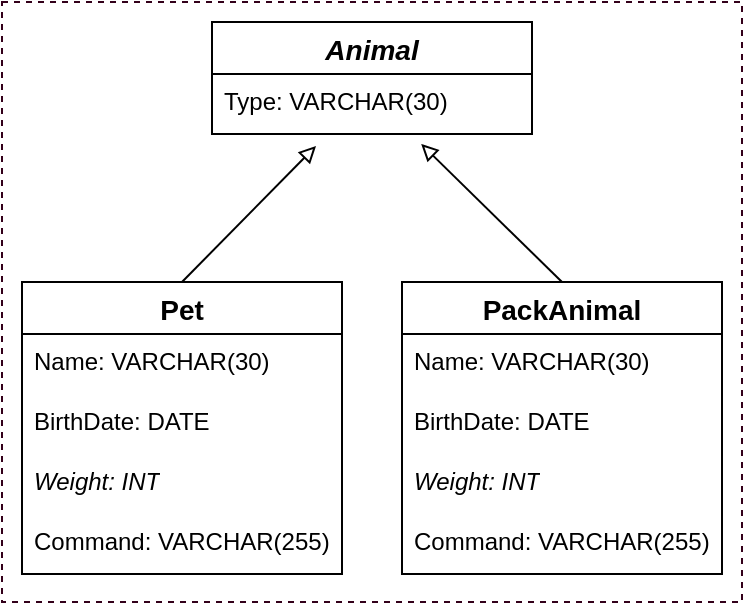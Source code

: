 <mxfile version="26.0.1">
  <diagram name="Страница — 1" id="e56_tDvbDJAxPdFa5W4l">
    <mxGraphModel dx="1107" dy="1676" grid="1" gridSize="10" guides="1" tooltips="1" connect="1" arrows="1" fold="1" page="1" pageScale="1" pageWidth="827" pageHeight="1169" background="#FFFFFF" math="0" shadow="0">
      <root>
        <mxCell id="0" />
        <mxCell id="1" parent="0" />
        <mxCell id="DExXCYm8qSgOYzBsTQT8-108" value="" style="rounded=0;whiteSpace=wrap;html=1;dashed=1;strokeColor=#33001A;fillColor=none;" parent="1" vertex="1">
          <mxGeometry x="450" y="-20" width="370" height="300" as="geometry" />
        </mxCell>
        <mxCell id="Av4LHCbmZnJE8_MoDONW-1" value="Animal" style="swimlane;fontStyle=3;childLayout=stackLayout;horizontal=1;startSize=26;horizontalStack=0;resizeParent=1;resizeParentMax=0;resizeLast=0;collapsible=1;marginBottom=0;align=center;fontSize=14;" parent="1" vertex="1">
          <mxGeometry x="555" y="-10" width="160" height="56" as="geometry" />
        </mxCell>
        <mxCell id="Av4LHCbmZnJE8_MoDONW-6" value="Type: VARCHAR(30)" style="text;strokeColor=none;fillColor=none;spacingLeft=4;spacingRight=4;overflow=hidden;rotatable=0;points=[[0,0.5],[1,0.5]];portConstraint=eastwest;fontSize=12;whiteSpace=wrap;html=1;" parent="Av4LHCbmZnJE8_MoDONW-1" vertex="1">
          <mxGeometry y="26" width="160" height="30" as="geometry" />
        </mxCell>
        <mxCell id="Av4LHCbmZnJE8_MoDONW-5" value="Pet" style="swimlane;fontStyle=1;childLayout=stackLayout;horizontal=1;startSize=26;horizontalStack=0;resizeParent=1;resizeParentMax=0;resizeLast=0;collapsible=1;marginBottom=0;align=center;fontSize=14;" parent="1" vertex="1">
          <mxGeometry x="460" y="120" width="160" height="146" as="geometry" />
        </mxCell>
        <mxCell id="Av4LHCbmZnJE8_MoDONW-7" value="Name: VARCHAR(30)" style="text;strokeColor=none;fillColor=none;spacingLeft=4;spacingRight=4;overflow=hidden;rotatable=0;points=[[0,0.5],[1,0.5]];portConstraint=eastwest;fontSize=12;whiteSpace=wrap;html=1;" parent="Av4LHCbmZnJE8_MoDONW-5" vertex="1">
          <mxGeometry y="26" width="160" height="30" as="geometry" />
        </mxCell>
        <mxCell id="Av4LHCbmZnJE8_MoDONW-8" value="BirthDate: DATE" style="text;strokeColor=none;fillColor=none;spacingLeft=4;spacingRight=4;overflow=hidden;rotatable=0;points=[[0,0.5],[1,0.5]];portConstraint=eastwest;fontSize=12;whiteSpace=wrap;html=1;" parent="Av4LHCbmZnJE8_MoDONW-5" vertex="1">
          <mxGeometry y="56" width="160" height="30" as="geometry" />
        </mxCell>
        <mxCell id="Av4LHCbmZnJE8_MoDONW-3" value="&lt;i&gt;Weight: INT&lt;/i&gt;" style="text;strokeColor=none;fillColor=none;spacingLeft=4;spacingRight=4;overflow=hidden;rotatable=0;points=[[0,0.5],[1,0.5]];portConstraint=eastwest;fontSize=12;whiteSpace=wrap;html=1;" parent="Av4LHCbmZnJE8_MoDONW-5" vertex="1">
          <mxGeometry y="86" width="160" height="30" as="geometry" />
        </mxCell>
        <mxCell id="Av4LHCbmZnJE8_MoDONW-9" value="Command: VARCHAR(255)" style="text;strokeColor=none;fillColor=none;spacingLeft=4;spacingRight=4;overflow=hidden;rotatable=0;points=[[0,0.5],[1,0.5]];portConstraint=eastwest;fontSize=12;whiteSpace=wrap;html=1;" parent="Av4LHCbmZnJE8_MoDONW-5" vertex="1">
          <mxGeometry y="116" width="160" height="30" as="geometry" />
        </mxCell>
        <mxCell id="Av4LHCbmZnJE8_MoDONW-10" value="PackAnimal" style="swimlane;fontStyle=1;childLayout=stackLayout;horizontal=1;startSize=26;horizontalStack=0;resizeParent=1;resizeParentMax=0;resizeLast=0;collapsible=1;marginBottom=0;align=center;fontSize=14;" parent="1" vertex="1">
          <mxGeometry x="650" y="120" width="160" height="146" as="geometry" />
        </mxCell>
        <mxCell id="Av4LHCbmZnJE8_MoDONW-12" value="Name: VARCHAR(30)" style="text;strokeColor=none;fillColor=none;spacingLeft=4;spacingRight=4;overflow=hidden;rotatable=0;points=[[0,0.5],[1,0.5]];portConstraint=eastwest;fontSize=12;whiteSpace=wrap;html=1;" parent="Av4LHCbmZnJE8_MoDONW-10" vertex="1">
          <mxGeometry y="26" width="160" height="30" as="geometry" />
        </mxCell>
        <mxCell id="Av4LHCbmZnJE8_MoDONW-13" value="BirthDate: DATE" style="text;strokeColor=none;fillColor=none;spacingLeft=4;spacingRight=4;overflow=hidden;rotatable=0;points=[[0,0.5],[1,0.5]];portConstraint=eastwest;fontSize=12;whiteSpace=wrap;html=1;" parent="Av4LHCbmZnJE8_MoDONW-10" vertex="1">
          <mxGeometry y="56" width="160" height="30" as="geometry" />
        </mxCell>
        <mxCell id="zzj2Qo8OZzil3OXPuZLM-1" value="&lt;i&gt;Weight: INT&lt;/i&gt;" style="text;strokeColor=none;fillColor=none;spacingLeft=4;spacingRight=4;overflow=hidden;rotatable=0;points=[[0,0.5],[1,0.5]];portConstraint=eastwest;fontSize=12;whiteSpace=wrap;html=1;" vertex="1" parent="Av4LHCbmZnJE8_MoDONW-10">
          <mxGeometry y="86" width="160" height="30" as="geometry" />
        </mxCell>
        <mxCell id="Av4LHCbmZnJE8_MoDONW-14" value="Command: VARCHAR(255)" style="text;strokeColor=none;fillColor=none;spacingLeft=4;spacingRight=4;overflow=hidden;rotatable=0;points=[[0,0.5],[1,0.5]];portConstraint=eastwest;fontSize=12;whiteSpace=wrap;html=1;" parent="Av4LHCbmZnJE8_MoDONW-10" vertex="1">
          <mxGeometry y="116" width="160" height="30" as="geometry" />
        </mxCell>
        <mxCell id="Av4LHCbmZnJE8_MoDONW-15" value="" style="endArrow=block;html=1;rounded=0;exitX=0.5;exitY=0;exitDx=0;exitDy=0;entryX=0.361;entryY=1.053;entryDx=0;entryDy=0;entryPerimeter=0;endFill=0;" parent="1" source="Av4LHCbmZnJE8_MoDONW-5" edge="1">
          <mxGeometry width="50" height="50" relative="1" as="geometry">
            <mxPoint x="520" y="120" as="sourcePoint" />
            <mxPoint x="607" y="52" as="targetPoint" />
          </mxGeometry>
        </mxCell>
        <mxCell id="Av4LHCbmZnJE8_MoDONW-16" value="" style="endArrow=block;html=1;rounded=0;exitX=0.5;exitY=0;exitDx=0;exitDy=0;entryX=0.652;entryY=1.032;entryDx=0;entryDy=0;entryPerimeter=0;endFill=0;" parent="1" source="Av4LHCbmZnJE8_MoDONW-10" edge="1">
          <mxGeometry width="50" height="50" relative="1" as="geometry">
            <mxPoint x="749.6" y="120" as="sourcePoint" />
            <mxPoint x="659.6" y="51" as="targetPoint" />
          </mxGeometry>
        </mxCell>
      </root>
    </mxGraphModel>
  </diagram>
</mxfile>
